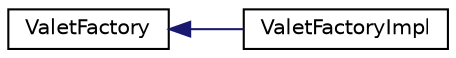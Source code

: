 digraph "Graphical Class Hierarchy"
{
 // LATEX_PDF_SIZE
  edge [fontname="Helvetica",fontsize="10",labelfontname="Helvetica",labelfontsize="10"];
  node [fontname="Helvetica",fontsize="10",shape=record];
  rankdir="LR";
  Node0 [label="ValetFactory",height=0.2,width=0.4,color="black", fillcolor="white", style="filled",URL="$classValetFactory.html",tooltip=" "];
  Node0 -> Node1 [dir="back",color="midnightblue",fontsize="10",style="solid",fontname="Helvetica"];
  Node1 [label="ValetFactoryImpl",height=0.2,width=0.4,color="black", fillcolor="white", style="filled",URL="$classValetFactoryImpl.html",tooltip="Implementation of the ValetFactory interface."];
}
